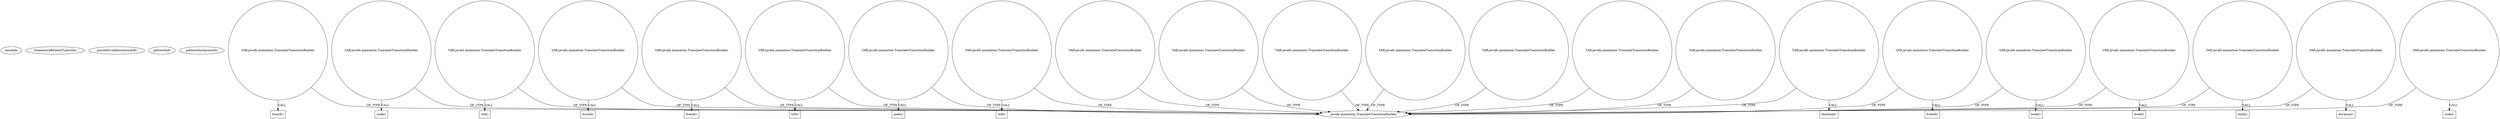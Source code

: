 digraph {
baseInfo[graphId=3802,category="pattern",isAnonymous=false,possibleRelation=false]
frameworkRelatedTypesInfo[]
possibleCollaborationsInfo[]
patternInfo[frequency=2.0,patternRootClient=null]
patternInstancesInfo[0="7thwheel-medaka-chan~/7thwheel-medaka-chan/medaka-chan-master/src/seventhwheel/pos/controller/MainController.java~MainController~25",1="Maxxa-MT-common~/Maxxa-MT-common/MT-common-master/src/cz/commons/example/animation/SimpleAnimationExample.java~SimpleAnimationExample~908"]
73[label="javafx.animation.TranslateTransitionBuilder",vertexType="FRAMEWORK_CLASS_TYPE",isFrameworkType=false]
77[label="VAR:javafx.animation.TranslateTransitionBuilder",vertexType="VARIABLE_EXPRESION",isFrameworkType=false,shape=circle]
83[label="VAR:javafx.animation.TranslateTransitionBuilder",vertexType="VARIABLE_EXPRESION",isFrameworkType=false,shape=circle]
163[label="VAR:javafx.animation.TranslateTransitionBuilder",vertexType="VARIABLE_EXPRESION",isFrameworkType=false,shape=circle]
98[label="VAR:javafx.animation.TranslateTransitionBuilder",vertexType="VARIABLE_EXPRESION",isFrameworkType=false,shape=circle]
181[label="VAR:javafx.animation.TranslateTransitionBuilder",vertexType="VARIABLE_EXPRESION",isFrameworkType=false,shape=circle]
193[label="VAR:javafx.animation.TranslateTransitionBuilder",vertexType="VARIABLE_EXPRESION",isFrameworkType=false,shape=circle]
166[label="VAR:javafx.animation.TranslateTransitionBuilder",vertexType="VARIABLE_EXPRESION",isFrameworkType=false,shape=circle]
95[label="VAR:javafx.animation.TranslateTransitionBuilder",vertexType="VARIABLE_EXPRESION",isFrameworkType=false,shape=circle]
172[label="VAR:javafx.animation.TranslateTransitionBuilder",vertexType="VARIABLE_EXPRESION",isFrameworkType=false,shape=circle]
184[label="VAR:javafx.animation.TranslateTransitionBuilder",vertexType="VARIABLE_EXPRESION",isFrameworkType=false,shape=circle]
80[label="VAR:javafx.animation.TranslateTransitionBuilder",vertexType="VARIABLE_EXPRESION",isFrameworkType=false,shape=circle]
86[label="VAR:javafx.animation.TranslateTransitionBuilder",vertexType="VARIABLE_EXPRESION",isFrameworkType=false,shape=circle]
169[label="VAR:javafx.animation.TranslateTransitionBuilder",vertexType="VARIABLE_EXPRESION",isFrameworkType=false,shape=circle]
175[label="VAR:javafx.animation.TranslateTransitionBuilder",vertexType="VARIABLE_EXPRESION",isFrameworkType=false,shape=circle]
104[label="VAR:javafx.animation.TranslateTransitionBuilder",vertexType="VARIABLE_EXPRESION",isFrameworkType=false,shape=circle]
101[label="VAR:javafx.animation.TranslateTransitionBuilder",vertexType="VARIABLE_EXPRESION",isFrameworkType=false,shape=circle]
187[label="VAR:javafx.animation.TranslateTransitionBuilder",vertexType="VARIABLE_EXPRESION",isFrameworkType=false,shape=circle]
74[label="VAR:javafx.animation.TranslateTransitionBuilder",vertexType="VARIABLE_EXPRESION",isFrameworkType=false,shape=circle]
160[label="VAR:javafx.animation.TranslateTransitionBuilder",vertexType="VARIABLE_EXPRESION",isFrameworkType=false,shape=circle]
71[label="VAR:javafx.animation.TranslateTransitionBuilder",vertexType="VARIABLE_EXPRESION",isFrameworkType=false,shape=circle]
92[label="VAR:javafx.animation.TranslateTransitionBuilder",vertexType="VARIABLE_EXPRESION",isFrameworkType=false,shape=circle]
190[label="VAR:javafx.animation.TranslateTransitionBuilder",vertexType="VARIABLE_EXPRESION",isFrameworkType=false,shape=circle]
191[label="duration()",vertexType="INSIDE_CALL",isFrameworkType=false,shape=box]
161[label="build()",vertexType="INSIDE_CALL",isFrameworkType=false,shape=box]
102[label="duration()",vertexType="INSIDE_CALL",isFrameworkType=false,shape=box]
72[label="build()",vertexType="INSIDE_CALL",isFrameworkType=false,shape=box]
93[label="build()",vertexType="INSIDE_CALL",isFrameworkType=false,shape=box]
84[label="node()",vertexType="INSIDE_CALL",isFrameworkType=false,shape=box]
173[label="node()",vertexType="INSIDE_CALL",isFrameworkType=false,shape=box]
105[label="node()",vertexType="INSIDE_CALL",isFrameworkType=false,shape=box]
164[label="toX()",vertexType="INSIDE_CALL",isFrameworkType=false,shape=box]
96[label="toX()",vertexType="INSIDE_CALL",isFrameworkType=false,shape=box]
185[label="toX()",vertexType="INSIDE_CALL",isFrameworkType=false,shape=box]
78[label="fromX()",vertexType="INSIDE_CALL",isFrameworkType=false,shape=box]
167[label="fromX()",vertexType="INSIDE_CALL",isFrameworkType=false,shape=box]
99[label="fromX()",vertexType="INSIDE_CALL",isFrameworkType=false,shape=box]
188[label="fromX()",vertexType="INSIDE_CALL",isFrameworkType=false,shape=box]
163->73[label="OF_TYPE"]
184->185[label="CALL"]
175->73[label="OF_TYPE"]
74->73[label="OF_TYPE"]
163->164[label="CALL"]
92->93[label="CALL"]
98->73[label="OF_TYPE"]
172->173[label="CALL"]
104->73[label="OF_TYPE"]
95->73[label="OF_TYPE"]
77->73[label="OF_TYPE"]
86->73[label="OF_TYPE"]
83->73[label="OF_TYPE"]
160->161[label="CALL"]
166->167[label="CALL"]
190->191[label="CALL"]
80->73[label="OF_TYPE"]
193->73[label="OF_TYPE"]
71->72[label="CALL"]
181->73[label="OF_TYPE"]
98->99[label="CALL"]
83->84[label="CALL"]
95->96[label="CALL"]
166->73[label="OF_TYPE"]
190->73[label="OF_TYPE"]
71->73[label="OF_TYPE"]
187->188[label="CALL"]
104->105[label="CALL"]
172->73[label="OF_TYPE"]
92->73[label="OF_TYPE"]
160->73[label="OF_TYPE"]
184->73[label="OF_TYPE"]
187->73[label="OF_TYPE"]
77->78[label="CALL"]
101->73[label="OF_TYPE"]
169->73[label="OF_TYPE"]
101->102[label="CALL"]
}
